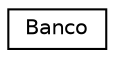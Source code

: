 digraph "Graphical Class Hierarchy"
{
  edge [fontname="Helvetica",fontsize="10",labelfontname="Helvetica",labelfontsize="10"];
  node [fontname="Helvetica",fontsize="10",shape=record];
  rankdir="LR";
  Node0 [label="Banco",height=0.2,width=0.4,color="black", fillcolor="white", style="filled",URL="$class_banco.html"];
}
